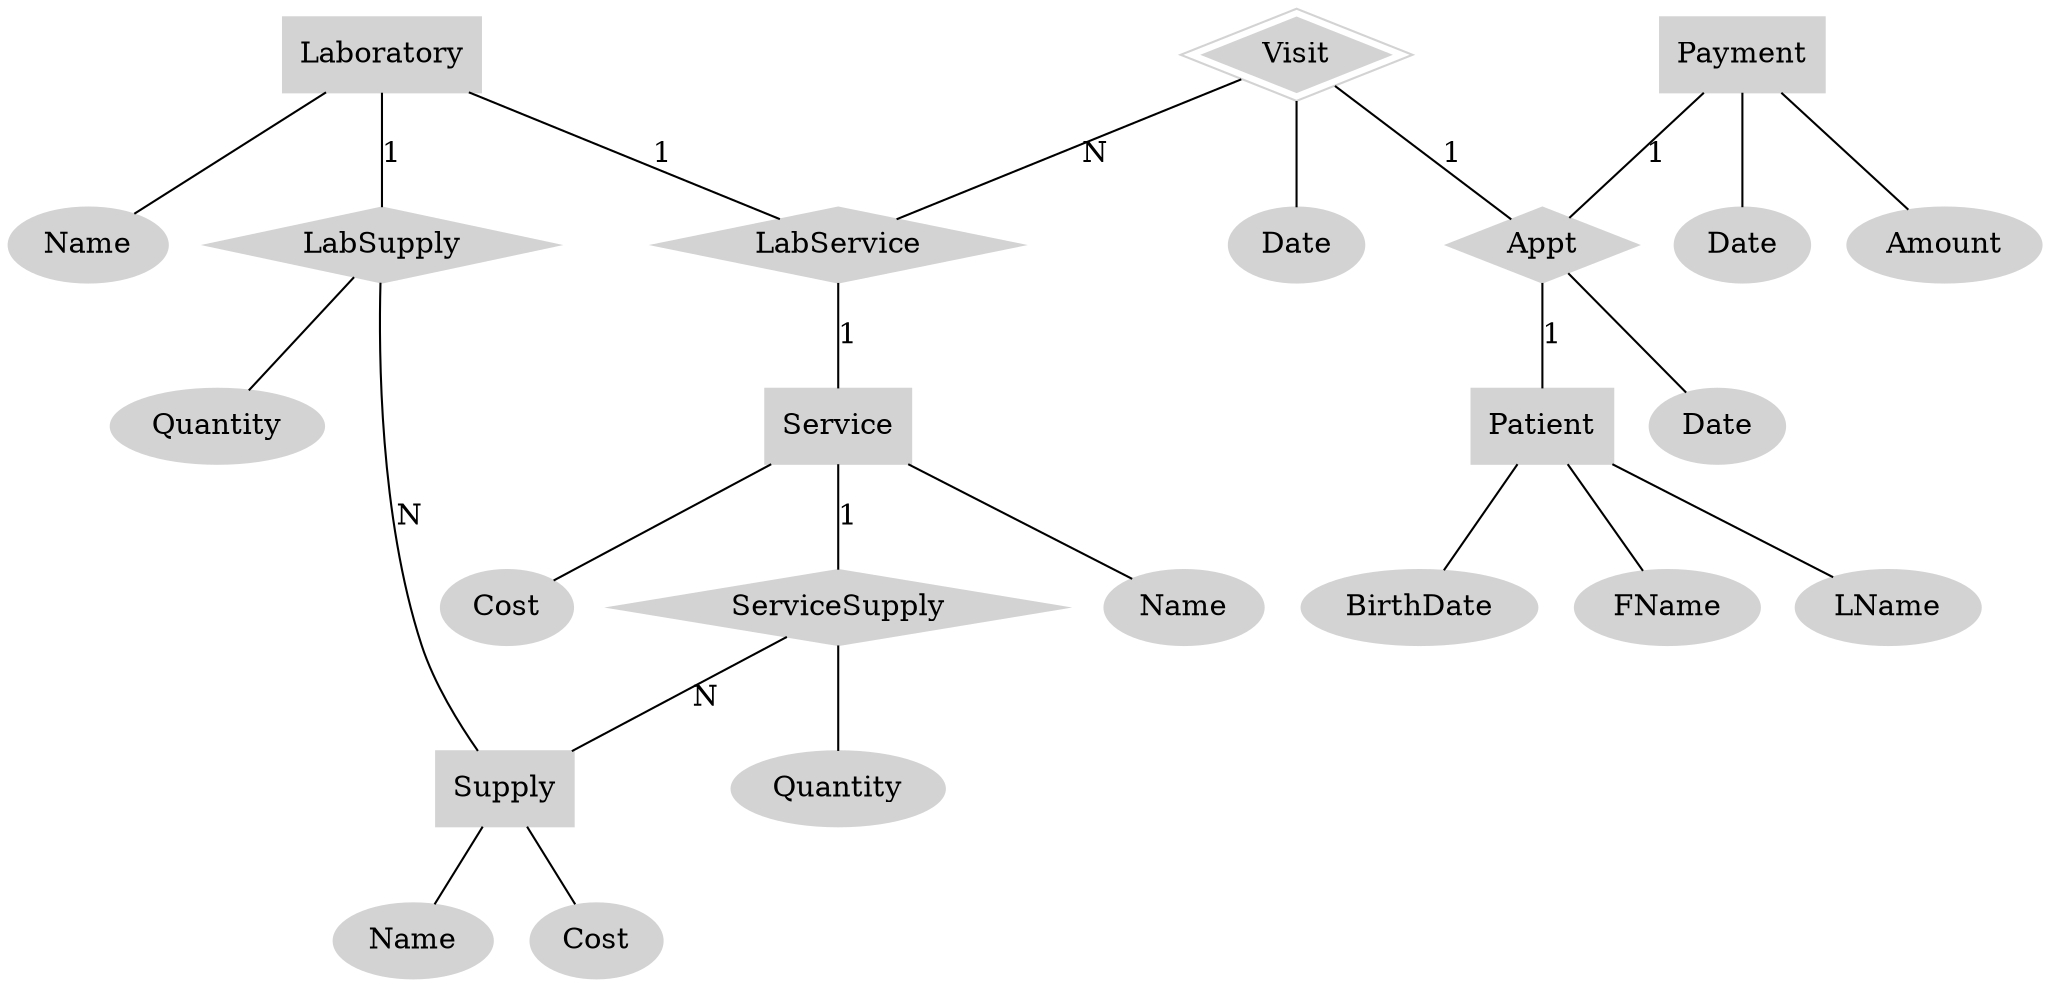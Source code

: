 graph graphname {
    node [shape=diamond,style=filled,color=lightgrey]; Visit; ServiceSupply;
    LabService; LabSupply; Appt;
    node [shape=box]; Patient; Laboratory; Service; Supply; Payment;
    node [shape=ellipse]; {node [label="Quantity"] Quantity0; Quantity1;}; {node [label="Name"] Name0; Name1; Name2;}; {node [label="Cost"] Cost0; Cost1;}; {node [label="Date"] Date0; Date1; Date2;}
    Service -- Cost0
    Service -- Name0
    Service -- ServiceSupply [label="1",len=1.00]
    ServiceSupply -- Supply  [label="N",len=1.00]
    ServiceSupply -- Quantity1
    Appt -- Patient [label="1",len=1.00]
    Appt -- Date2 
    Patient -- FName
    Patient -- LName
    Patient -- BirthDate
    Visit -- LabService [label="N",len=1.00];
    Visit -- Date0
    Visit -- Appt [label="1",len=1.00];
    Visit [peripheries=2,color="black:invis:black", style=filled,color=lightgrey];
    Payment -- Amount
    Payment -- Date1
    Payment -- Appt [label="1",len=1.00]
    Laboratory -- LabService [label="1",len=1.00];
    LabService -- Service    [label="1",len=1.00];
    Laboratory -- LabSupply [label="1",len=1.00];
    Laboratory -- Name2
    LabSupply -- Supply    [label="N",len=1.00];
    LabSupply -- Quantity0
    Supply -- Cost1
    Supply -- Name1
}
